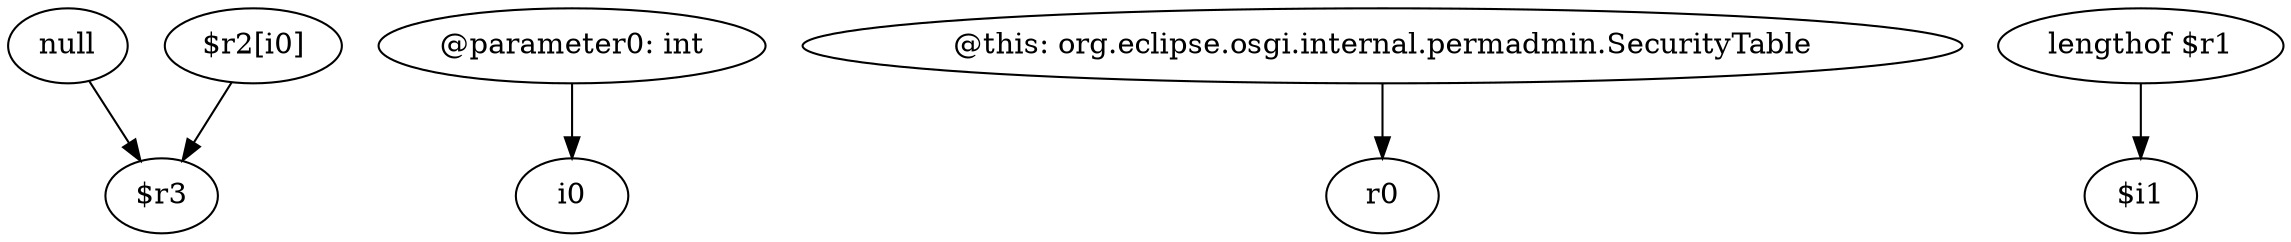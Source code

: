 digraph g {
0[label="null"]
1[label="$r3"]
0->1[label=""]
2[label="@parameter0: int"]
3[label="i0"]
2->3[label=""]
4[label="@this: org.eclipse.osgi.internal.permadmin.SecurityTable"]
5[label="r0"]
4->5[label=""]
6[label="$r2[i0]"]
6->1[label=""]
7[label="lengthof $r1"]
8[label="$i1"]
7->8[label=""]
}
